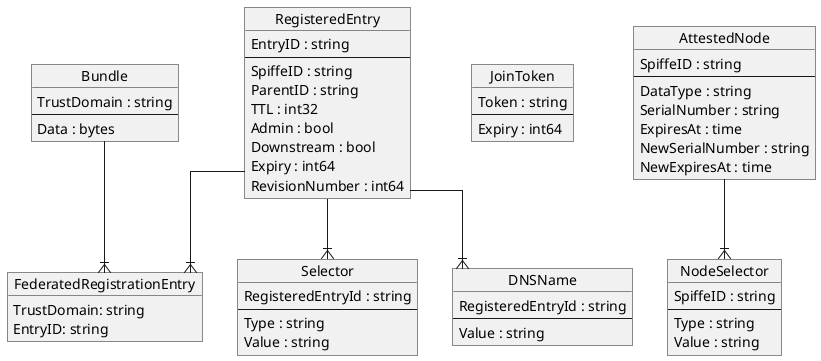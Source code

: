 @startuml
skinparam shadowing false
skinparam monochrome true

' hide the spot
hide circle

' avoid problems with angled crows feet
skinparam linetype ortho

object "Bundle" as bundle {
  TrustDomain : string
--
  Data : bytes
}

object "FederatedRegistrationEntry" as fre {
  TrustDomain: string
  EntryID: string
}

object "RegisteredEntry" as re {
  EntryID : string
--
  SpiffeID : string
  ParentID : string
  TTL : int32
  Admin : bool
  Downstream : bool
  Expiry : int64
  RevisionNumber : int64
}

object "JoinToken" as jt {
  Token : string
--
  Expiry : int64
}


object "Selector" as selector {
RegisteredEntryId : string
--
Type : string
Value : string
}

object "DNSName" as dnsname {
RegisteredEntryId : string
--
Value : string
}

object "AttestedNode" as attestednode {
SpiffeID : string
--
DataType : string
SerialNumber : string
ExpiresAt : time
NewSerialNumber : string
NewExpiresAt : time
}

object "NodeSelector" as nodeselector {
SpiffeID : string
--
Type : string
Value : string
}

bundle --|{ fre
re --|{ fre
re --|{ selector
re --|{ dnsname
attestednode --|{ nodeselector
@enduml

